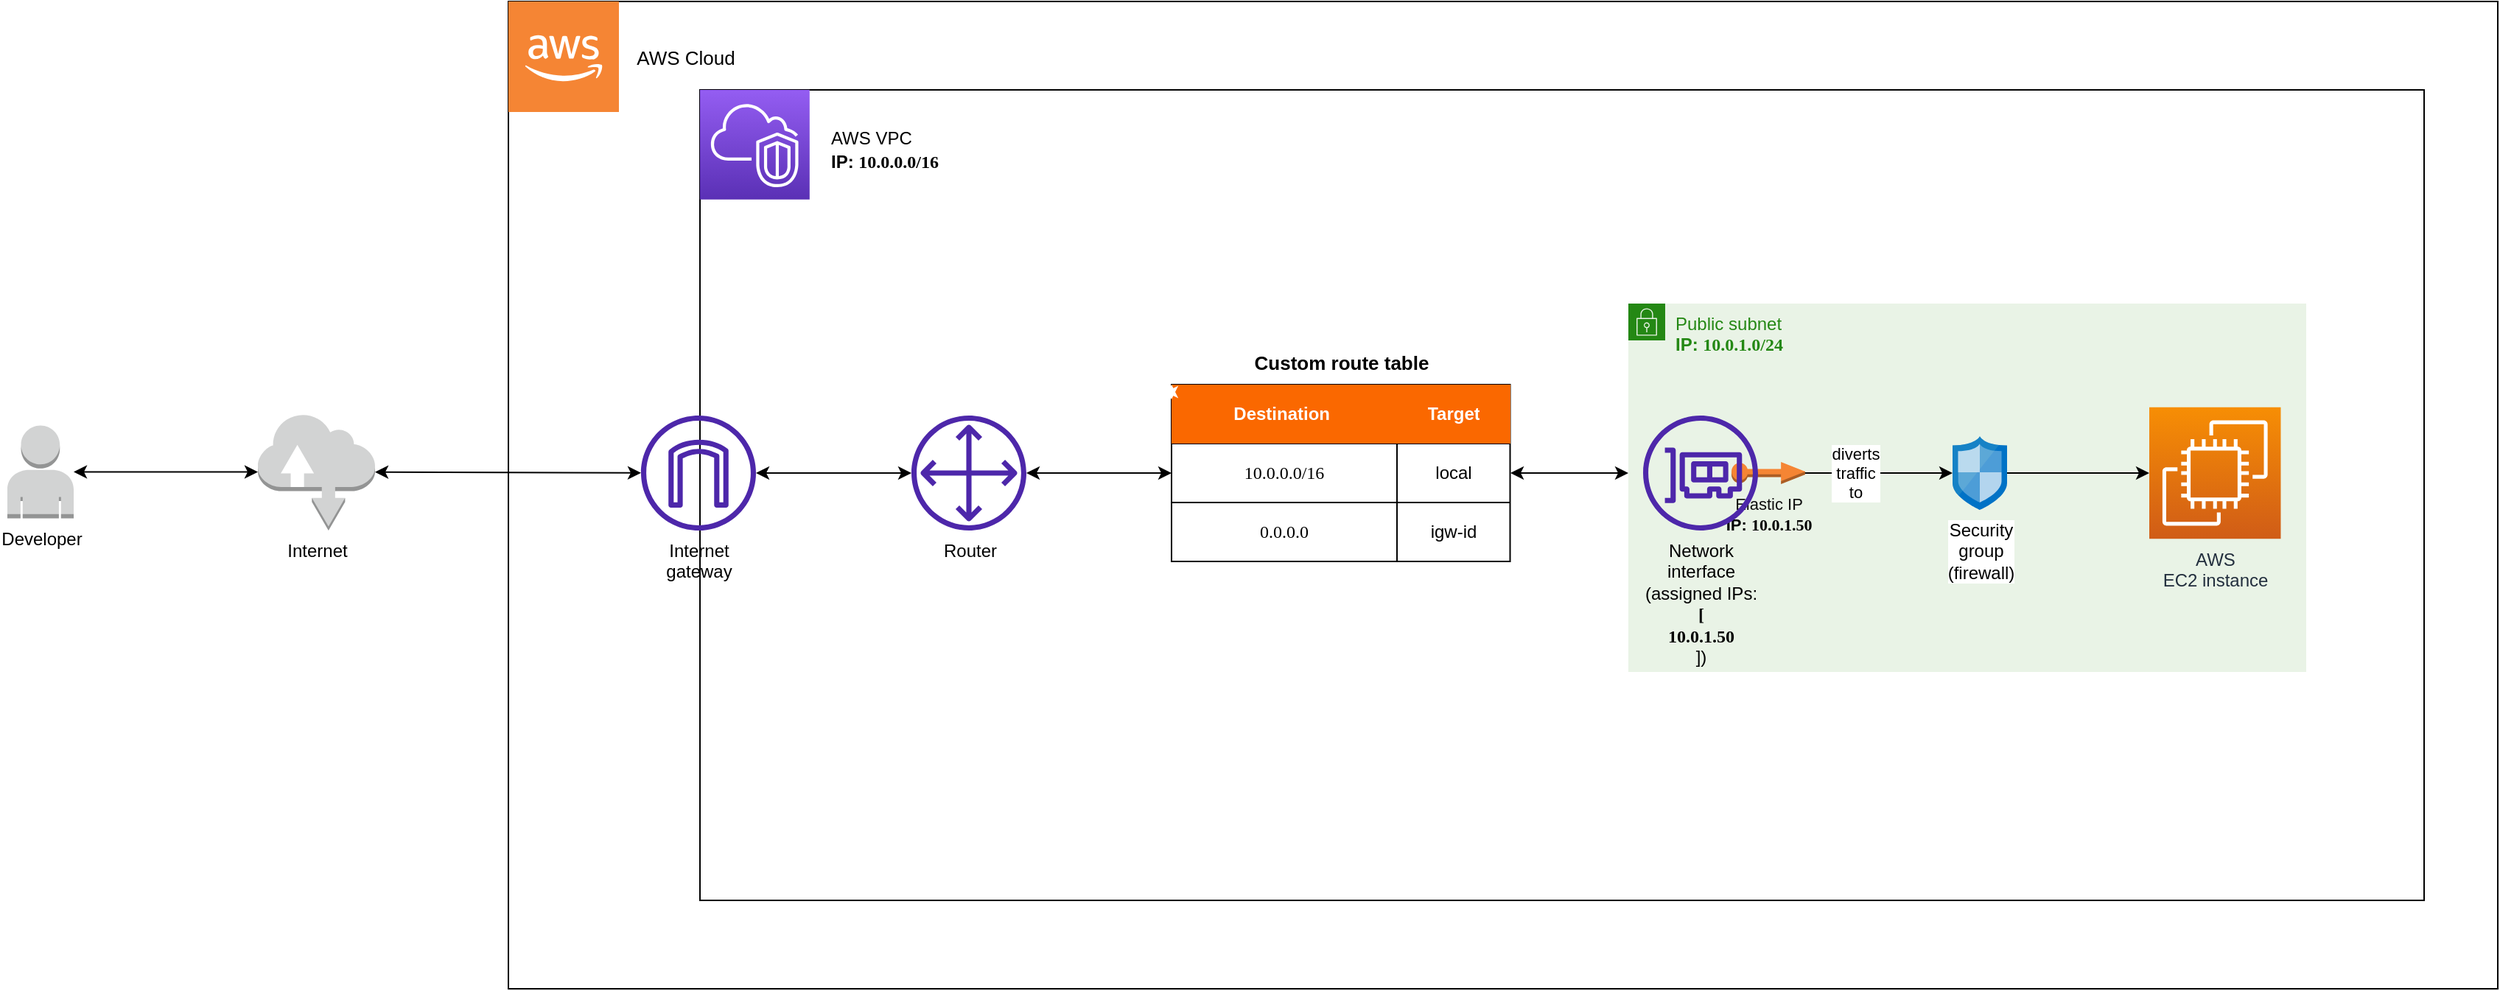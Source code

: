 <mxfile version="21.1.2" type="device">
  <diagram id="U6V_GjBkOLSvwvCUSoy5" name="Page-1">
    <mxGraphModel dx="3303" dy="2220" grid="1" gridSize="10" guides="1" tooltips="1" connect="1" arrows="1" fold="1" page="1" pageScale="1" pageWidth="827" pageHeight="1169" math="0" shadow="0">
      <root>
        <mxCell id="0" />
        <mxCell id="1" parent="0" />
        <mxCell id="77" value="" style="rounded=0;whiteSpace=wrap;html=1;fontFamily=Lucida Console;fontSize=12;fontColor=#FFFFFF;fillColor=none;gradientColor=none;" parent="1" vertex="1">
          <mxGeometry x="-430" y="230" width="1350" height="670" as="geometry" />
        </mxCell>
        <mxCell id="6" value="" style="rounded=0;whiteSpace=wrap;html=1;gradientColor=none;fillColor=none;movable=1;resizable=1;rotatable=1;deletable=1;editable=1;connectable=1;" parent="1" vertex="1">
          <mxGeometry x="-300" y="290" width="1170" height="550" as="geometry" />
        </mxCell>
        <mxCell id="63" value="z" style="group;movable=1;resizable=1;rotatable=1;deletable=1;editable=1;connectable=1;" parent="1" vertex="1" connectable="0">
          <mxGeometry x="330" y="435" width="460" height="250" as="geometry" />
        </mxCell>
        <mxCell id="18" value="Public subnet&lt;br&gt;&lt;b&gt;IP: &lt;/b&gt;&lt;font face=&quot;Lucida Console&quot; style=&quot;font-weight: bold;&quot;&gt;10.0.1.0/24&lt;/font&gt;" style="points=[[0,0],[0.25,0],[0.5,0],[0.75,0],[1,0],[1,0.25],[1,0.5],[1,0.75],[1,1],[0.75,1],[0.5,1],[0.25,1],[0,1],[0,0.75],[0,0.5],[0,0.25]];outlineConnect=0;gradientColor=none;html=1;whiteSpace=wrap;fontSize=12;fontStyle=0;container=1;pointerEvents=0;collapsible=0;recursiveResize=0;shape=mxgraph.aws4.group;grIcon=mxgraph.aws4.group_security_group;grStroke=0;strokeColor=#248814;fillColor=#E9F3E6;verticalAlign=top;align=left;spacingLeft=30;fontColor=#248814;dashed=0;movable=1;resizable=1;rotatable=1;deletable=1;editable=1;connectable=1;" parent="63" vertex="1">
          <mxGeometry width="460" height="250" as="geometry" />
        </mxCell>
        <mxCell id="14" value="" style="edgeStyle=none;html=1;startArrow=classic;startFill=1;" parent="1" source="4" target="11" edge="1">
          <mxGeometry relative="1" as="geometry" />
        </mxCell>
        <mxCell id="4" value="Developer" style="outlineConnect=0;dashed=0;verticalLabelPosition=bottom;verticalAlign=top;align=center;html=1;shape=mxgraph.aws3.user;fillColor=#D2D3D3;gradientColor=none;" parent="1" vertex="1">
          <mxGeometry x="-770" y="517.75" width="45" height="63" as="geometry" />
        </mxCell>
        <mxCell id="12" value="" style="edgeStyle=none;html=1;startArrow=classic;startFill=1;" parent="1" source="11" target="9" edge="1">
          <mxGeometry relative="1" as="geometry" />
        </mxCell>
        <mxCell id="11" value="Internet" style="outlineConnect=0;dashed=0;verticalLabelPosition=bottom;verticalAlign=top;align=center;html=1;shape=mxgraph.aws3.internet;fillColor=#D2D3D3;gradientColor=none;" parent="1" vertex="1">
          <mxGeometry x="-600" y="509.5" width="79.5" height="79.5" as="geometry" />
        </mxCell>
        <mxCell id="98" value="" style="edgeStyle=none;html=1;strokeColor=#000000;fontColor=#FFFFFF;startArrow=classic;startFill=1;endArrow=classic;endFill=1;entryX=0;entryY=0.5;entryDx=0;entryDy=0;" parent="1" source="84" target="58" edge="1">
          <mxGeometry relative="1" as="geometry">
            <mxPoint x="-80" y="550" as="sourcePoint" />
          </mxGeometry>
        </mxCell>
        <mxCell id="88" value="" style="group;movable=1;resizable=1;rotatable=1;deletable=1;editable=1;connectable=1;" parent="1" vertex="1" connectable="0">
          <mxGeometry x="20" y="460" width="229.75" height="150" as="geometry" />
        </mxCell>
        <mxCell id="64" value="&lt;b&gt;&lt;font color=&quot;#000000&quot; style=&quot;font-size: 13px;&quot;&gt;Custom route table&lt;/font&gt;&lt;/b&gt;" style="text;html=1;align=center;verticalAlign=middle;resizable=1;points=[];autosize=1;strokeColor=none;fillColor=none;fontColor=#ffffff;movable=1;rotatable=1;deletable=1;editable=1;connectable=1;" parent="88" vertex="1">
          <mxGeometry x="44.88" width="140" height="30" as="geometry" />
        </mxCell>
        <mxCell id="53" value="" style="shape=table;startSize=0;container=1;collapsible=0;childLayout=tableLayout;fillColor=none;gradientColor=none;movable=1;resizable=1;rotatable=1;deletable=1;editable=1;connectable=1;" parent="88" vertex="1">
          <mxGeometry y="30" width="229.75" height="120" as="geometry" />
        </mxCell>
        <mxCell id="54" value="" style="shape=tableRow;horizontal=0;startSize=0;swimlaneHead=0;swimlaneBody=0;top=0;left=0;bottom=0;right=0;collapsible=0;dropTarget=0;fillColor=none;points=[[0,0.5],[1,0.5]];portConstraint=eastwest;movable=1;resizable=1;rotatable=1;deletable=1;editable=1;connectable=1;" parent="53" vertex="1">
          <mxGeometry width="229.75" height="40" as="geometry" />
        </mxCell>
        <mxCell id="55" value="Destination&lt;span style=&quot;white-space: pre;&quot;&gt;	&lt;/span&gt;" style="shape=partialRectangle;html=1;whiteSpace=wrap;connectable=1;overflow=hidden;fillColor=#fa6800;top=0;left=0;bottom=0;right=0;pointerEvents=1;fontColor=#FFFFFF;strokeColor=#C73500;fontStyle=1;movable=1;resizable=1;rotatable=1;deletable=1;editable=1;" parent="54" vertex="1">
          <mxGeometry width="153" height="40" as="geometry">
            <mxRectangle width="153" height="40" as="alternateBounds" />
          </mxGeometry>
        </mxCell>
        <mxCell id="56" value="Target" style="shape=partialRectangle;html=1;whiteSpace=wrap;connectable=1;overflow=hidden;fillColor=#fa6800;top=0;left=0;bottom=0;right=0;pointerEvents=1;fontColor=#ffffff;strokeColor=#C73500;fontStyle=1;movable=1;resizable=1;rotatable=1;deletable=1;editable=1;" parent="54" vertex="1">
          <mxGeometry x="153" width="77" height="40" as="geometry">
            <mxRectangle width="77" height="40" as="alternateBounds" />
          </mxGeometry>
        </mxCell>
        <mxCell id="99" style="edgeStyle=none;html=1;exitX=0;exitY=0;exitDx=0;exitDy=0;entryX=0;entryY=0.25;entryDx=0;entryDy=0;strokeColor=#FFFFFF;fontColor=#FFFFFF;startArrow=classic;startFill=1;endArrow=classic;endFill=1;" parent="54" source="55" target="55" edge="1">
          <mxGeometry relative="1" as="geometry" />
        </mxCell>
        <mxCell id="57" value="" style="shape=tableRow;horizontal=0;startSize=0;swimlaneHead=0;swimlaneBody=0;top=0;left=0;bottom=0;right=0;collapsible=0;dropTarget=0;fillColor=none;points=[[0,0.5],[1,0.5]];portConstraint=eastwest;movable=1;resizable=1;rotatable=1;deletable=1;editable=1;connectable=1;" parent="53" vertex="1">
          <mxGeometry y="40" width="229.75" height="40" as="geometry" />
        </mxCell>
        <mxCell id="58" value="&lt;font face=&quot;Lucida Console&quot;&gt;10.0.0.0/16&lt;/font&gt;" style="shape=partialRectangle;html=1;whiteSpace=wrap;connectable=1;overflow=hidden;fillColor=none;top=0;left=0;bottom=0;right=0;pointerEvents=1;movable=1;resizable=1;rotatable=1;deletable=1;editable=1;" parent="57" vertex="1">
          <mxGeometry width="153" height="40" as="geometry">
            <mxRectangle width="153" height="40" as="alternateBounds" />
          </mxGeometry>
        </mxCell>
        <mxCell id="59" value="local" style="shape=partialRectangle;html=1;whiteSpace=wrap;connectable=1;overflow=hidden;fillColor=none;top=0;left=0;bottom=0;right=0;pointerEvents=1;movable=1;resizable=1;rotatable=1;deletable=1;editable=1;" parent="57" vertex="1">
          <mxGeometry x="153" width="77" height="40" as="geometry">
            <mxRectangle width="77" height="40" as="alternateBounds" />
          </mxGeometry>
        </mxCell>
        <mxCell id="60" value="" style="shape=tableRow;horizontal=0;startSize=0;swimlaneHead=0;swimlaneBody=0;top=0;left=0;bottom=0;right=0;collapsible=0;dropTarget=0;fillColor=none;points=[[0,0.5],[1,0.5]];portConstraint=eastwest;movable=1;resizable=1;rotatable=1;deletable=1;editable=1;connectable=1;" parent="53" vertex="1">
          <mxGeometry y="80" width="229.75" height="40" as="geometry" />
        </mxCell>
        <mxCell id="61" value="&lt;font face=&quot;Lucida Console&quot;&gt;0.0.0.0&lt;/font&gt;" style="shape=partialRectangle;html=1;whiteSpace=wrap;connectable=1;overflow=hidden;fillColor=none;top=0;left=0;bottom=0;right=0;pointerEvents=1;movable=1;resizable=1;rotatable=1;deletable=1;editable=1;" parent="60" vertex="1">
          <mxGeometry width="153" height="40" as="geometry">
            <mxRectangle width="153" height="40" as="alternateBounds" />
          </mxGeometry>
        </mxCell>
        <mxCell id="62" value="igw-id" style="shape=partialRectangle;html=1;whiteSpace=wrap;connectable=1;overflow=hidden;fillColor=none;top=0;left=0;bottom=0;right=0;pointerEvents=1;movable=1;resizable=1;rotatable=1;deletable=1;editable=1;" parent="60" vertex="1">
          <mxGeometry x="153" width="77" height="40" as="geometry">
            <mxRectangle width="77" height="40" as="alternateBounds" />
          </mxGeometry>
        </mxCell>
        <mxCell id="95" value="" style="endArrow=classic;startArrow=classic;html=1;strokeColor=#000000;fontColor=#FFFFFF;movable=1;resizable=1;rotatable=1;deletable=1;editable=1;connectable=1;entryX=1;entryY=0.5;entryDx=0;entryDy=0;startFill=1;endFill=1;" parent="1" target="59" edge="1">
          <mxGeometry width="50" height="50" relative="1" as="geometry">
            <mxPoint x="330" y="550" as="sourcePoint" />
            <mxPoint x="220" y="540" as="targetPoint" />
          </mxGeometry>
        </mxCell>
        <mxCell id="109" value="" style="group" parent="1" vertex="1" connectable="0">
          <mxGeometry x="-430" y="230" width="165" height="75" as="geometry" />
        </mxCell>
        <mxCell id="2" value="" style="outlineConnect=0;dashed=0;verticalLabelPosition=bottom;verticalAlign=top;align=center;html=1;shape=mxgraph.aws3.cloud_2;fillColor=#F58534;gradientColor=none;" parent="109" vertex="1">
          <mxGeometry width="75" height="75" as="geometry" />
        </mxCell>
        <mxCell id="108" value="&lt;font color=&quot;#000000&quot;&gt;AWS Cloud&lt;/font&gt;" style="text;html=1;align=center;verticalAlign=middle;resizable=0;points=[];autosize=1;strokeColor=none;fillColor=none;fontFamily=Helvetica;fontColor=#FFFFFF;fontSize=13;" parent="109" vertex="1">
          <mxGeometry x="75" y="22.5" width="90" height="30" as="geometry" />
        </mxCell>
        <mxCell id="89" value="" style="group;movable=1;resizable=1;rotatable=1;deletable=1;editable=1;connectable=1;" parent="1" vertex="1" connectable="0">
          <mxGeometry x="-300" y="290" width="188.895" height="80" as="geometry" />
        </mxCell>
        <mxCell id="90" value="" style="sketch=0;points=[[0,0,0],[0.25,0,0],[0.5,0,0],[0.75,0,0],[1,0,0],[0,1,0],[0.25,1,0],[0.5,1,0],[0.75,1,0],[1,1,0],[0,0.25,0],[0,0.5,0],[0,0.75,0],[1,0.25,0],[1,0.5,0],[1,0.75,0]];outlineConnect=0;fontColor=#232F3E;gradientColor=#945DF2;gradientDirection=north;fillColor=#5A30B5;strokeColor=#ffffff;dashed=0;verticalLabelPosition=bottom;verticalAlign=top;align=center;html=1;fontSize=12;fontStyle=0;aspect=fixed;shape=mxgraph.aws4.resourceIcon;resIcon=mxgraph.aws4.vpc;movable=1;resizable=1;rotatable=1;deletable=1;editable=1;connectable=1;" parent="89" vertex="1">
          <mxGeometry width="74.405" height="74.405" as="geometry" />
        </mxCell>
        <mxCell id="91" value="&lt;font color=&quot;#000000&quot; style=&quot;font-size: 12px; background-color: rgb(255, 255, 255);&quot;&gt;AWS VPC&lt;br&gt;&lt;b style=&quot;&quot;&gt;IP: &lt;font style=&quot;&quot; face=&quot;Lucida Console&quot;&gt;10.0.0.0/16&lt;/font&gt;&lt;/b&gt;&lt;/font&gt;" style="text;html=1;align=left;verticalAlign=middle;resizable=1;points=[];autosize=1;strokeColor=none;fillColor=none;fontSize=13;fontColor=#ffffff;movable=1;rotatable=1;deletable=1;editable=1;connectable=1;" parent="89" vertex="1">
          <mxGeometry x="86.789" y="19.998" width="100" height="40" as="geometry" />
        </mxCell>
        <mxCell id="105" value="" style="group" parent="1" vertex="1" connectable="0">
          <mxGeometry x="370" y="470" width="310" height="200" as="geometry" />
        </mxCell>
        <mxCell id="9" value="&lt;font color=&quot;#000000&quot;&gt;Internet&lt;br&gt;gateway&lt;/font&gt;" style="sketch=0;outlineConnect=0;fontColor=#232F3E;gradientColor=none;fillColor=#4D27AA;strokeColor=none;dashed=0;verticalLabelPosition=bottom;verticalAlign=top;align=center;html=1;fontSize=12;fontStyle=0;aspect=fixed;pointerEvents=1;shape=mxgraph.aws4.internet_gateway;" parent="1" vertex="1">
          <mxGeometry x="-340" y="511" width="78" height="78" as="geometry" />
        </mxCell>
        <mxCell id="84" value="&lt;font color=&quot;#000000&quot; style=&quot;font-size: 12px;&quot;&gt;Router&lt;/font&gt;" style="sketch=0;outlineConnect=0;fontColor=#232F3E;gradientColor=none;fillColor=#4D27AA;strokeColor=none;dashed=0;verticalLabelPosition=bottom;verticalAlign=top;align=center;html=1;fontSize=12;fontStyle=0;aspect=fixed;pointerEvents=1;shape=mxgraph.aws4.customer_gateway;" parent="1" vertex="1">
          <mxGeometry x="-156.5" y="511" width="78" height="78" as="geometry" />
        </mxCell>
        <mxCell id="96" value="" style="edgeStyle=none;html=1;strokeColor=#000000;fontColor=#FFFFFF;startArrow=classic;startFill=1;endArrow=classic;endFill=1;" parent="1" source="9" target="84" edge="1">
          <mxGeometry relative="1" as="geometry" />
        </mxCell>
        <mxCell id="Q6gqKM6wIXDq9hAY0RPG-129" value="" style="edgeStyle=orthogonalEdgeStyle;rounded=0;orthogonalLoop=1;jettySize=auto;html=1;" edge="1" parent="1" source="Q6gqKM6wIXDq9hAY0RPG-114" target="Q6gqKM6wIXDq9hAY0RPG-124">
          <mxGeometry relative="1" as="geometry" />
        </mxCell>
        <mxCell id="Q6gqKM6wIXDq9hAY0RPG-114" value="Security&lt;br&gt;group&lt;br&gt;(firewall)" style="image;sketch=0;aspect=fixed;html=1;points=[];align=center;fontSize=12;image=img/lib/mscae/Network_Security_Groups_Classic.svg;" vertex="1" parent="1">
          <mxGeometry x="550" y="525" width="37" height="50" as="geometry" />
        </mxCell>
        <mxCell id="Q6gqKM6wIXDq9hAY0RPG-122" value="diverts&lt;br&gt;traffic&lt;br&gt;to" style="edgeStyle=orthogonalEdgeStyle;rounded=0;orthogonalLoop=1;jettySize=auto;html=1;" edge="1" parent="1" source="112" target="Q6gqKM6wIXDq9hAY0RPG-114">
          <mxGeometry relative="1" as="geometry" />
        </mxCell>
        <mxCell id="Q6gqKM6wIXDq9hAY0RPG-124" value="AWS&lt;br&gt;EC2 instance" style="sketch=0;points=[[0,0,0],[0.25,0,0],[0.5,0,0],[0.75,0,0],[1,0,0],[0,1,0],[0.25,1,0],[0.5,1,0],[0.75,1,0],[1,1,0],[0,0.25,0],[0,0.5,0],[0,0.75,0],[1,0.25,0],[1,0.5,0],[1,0.75,0]];outlineConnect=0;fontColor=#232F3E;gradientColor=#F78E04;gradientDirection=north;fillColor=#D05C17;strokeColor=#ffffff;dashed=0;verticalLabelPosition=bottom;verticalAlign=top;align=center;html=1;fontSize=12;fontStyle=0;aspect=fixed;shape=mxgraph.aws4.resourceIcon;resIcon=mxgraph.aws4.ec2;movable=1;resizable=1;rotatable=1;deletable=1;editable=1;connectable=1;" vertex="1" parent="1">
          <mxGeometry x="683.505" y="505.385" width="89.225" height="89.225" as="geometry" />
        </mxCell>
        <mxCell id="Q6gqKM6wIXDq9hAY0RPG-128" value="" style="group" vertex="1" connectable="0" parent="1">
          <mxGeometry x="340" y="511" width="110.0" height="78" as="geometry" />
        </mxCell>
        <mxCell id="81" value="&lt;font style=&quot;font-size: 11px;&quot;&gt;&lt;font style=&quot;font-size: 11px;&quot; color=&quot;#0f0f0f&quot;&gt;Elastic IP&lt;br&gt;&lt;/font&gt;&lt;b style=&quot;color: rgb(255, 255, 255);&quot;&gt;&lt;font style=&quot;font-size: 11px;&quot; color=&quot;#000000&quot;&gt;IP:&amp;nbsp;&lt;font style=&quot;font-size: 11px;&quot; face=&quot;Lucida Console&quot;&gt;10.0.1.50&lt;/font&gt;&lt;/font&gt;&lt;/b&gt;&lt;/font&gt;&lt;font color=&quot;#0f0f0f&quot;&gt;&lt;br&gt;&lt;/font&gt;" style="outlineConnect=0;dashed=0;verticalLabelPosition=bottom;verticalAlign=top;align=center;html=1;shape=mxgraph.aws3.elastic_ip;fillColor=#F58534;gradientColor=none;movable=1;resizable=1;rotatable=1;deletable=1;editable=1;connectable=1;" parent="Q6gqKM6wIXDq9hAY0RPG-128" vertex="1">
          <mxGeometry x="60.0" y="31.54" width="50" height="14.92" as="geometry" />
        </mxCell>
        <mxCell id="112" value="&lt;font color=&quot;#000000&quot;&gt;Network&lt;br&gt;interface&lt;br&gt;(assigned IPs:&lt;br&gt;&lt;font face=&quot;Lucida Console&quot;&gt;&lt;b&gt;[&lt;br&gt;10.0.1.50&lt;br&gt;&lt;/b&gt;&lt;/font&gt;])&lt;br&gt;&lt;/font&gt;" style="sketch=0;outlineConnect=0;fontColor=#232F3E;gradientColor=none;fillColor=#4D27AA;strokeColor=none;dashed=0;verticalLabelPosition=bottom;verticalAlign=top;align=center;html=1;fontSize=12;fontStyle=0;aspect=fixed;pointerEvents=1;shape=mxgraph.aws4.elastic_network_interface;fontFamily=Helvetica;" parent="Q6gqKM6wIXDq9hAY0RPG-128" vertex="1">
          <mxGeometry width="78" height="78" as="geometry" />
        </mxCell>
      </root>
    </mxGraphModel>
  </diagram>
</mxfile>
